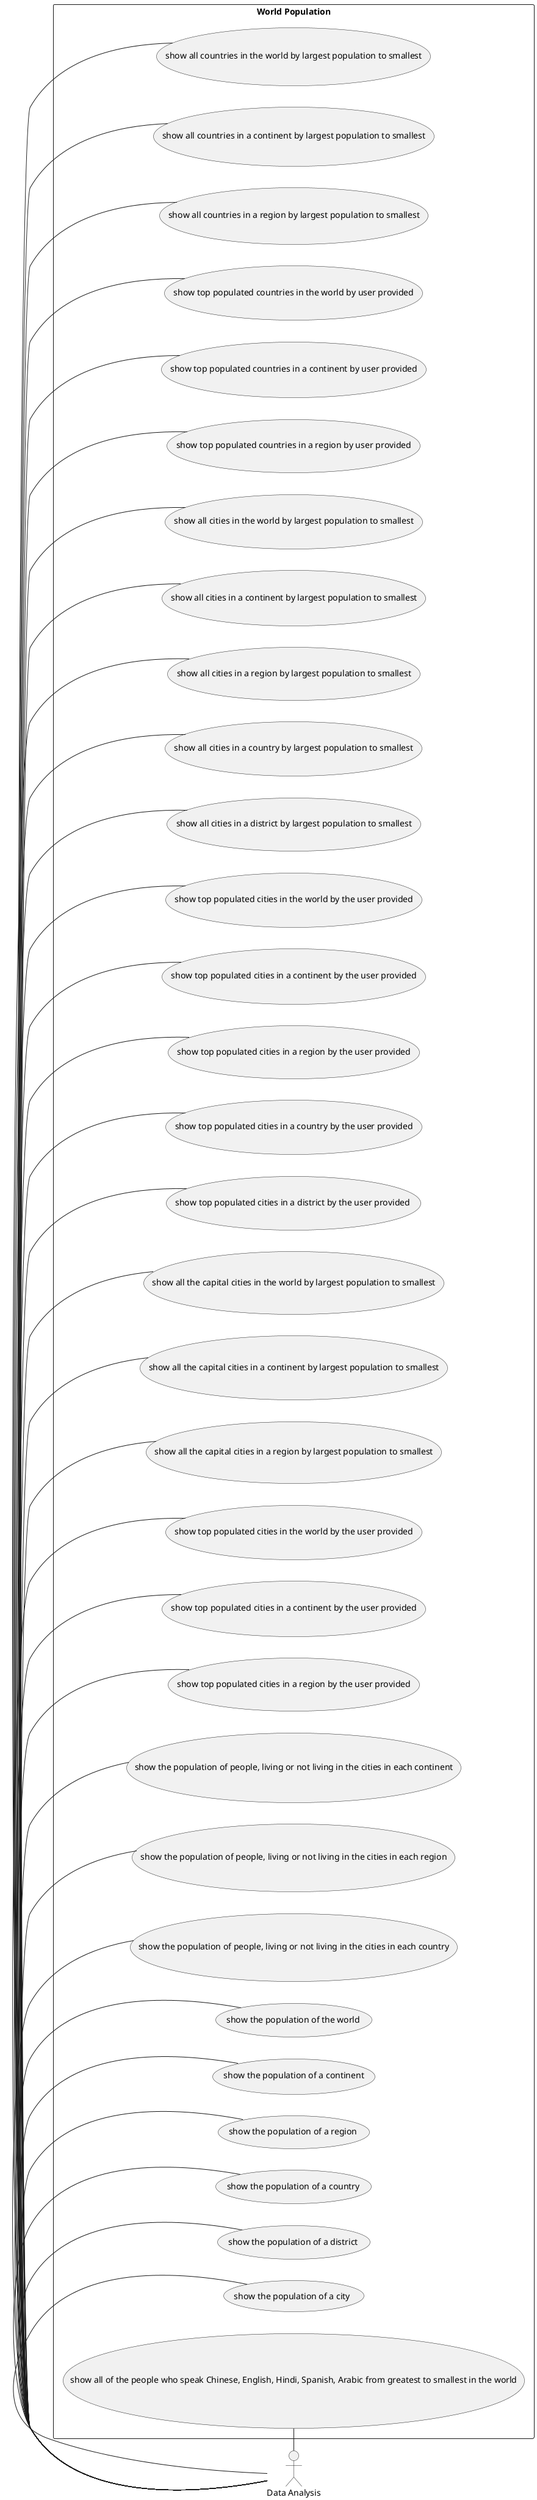 @startuml
left to right direction

actor User as "Data Analysis"

rectangle "World Population" {
   usecase UC1 as "show all countries in the world by largest population to smallest"
   usecase UC2 as "show all countries in a continent by largest population to smallest"
   usecase UC3 as "show all countries in a region by largest population to smallest"
   usecase UC4 as "show top populated countries in the world by user provided"
   usecase UC5 as "show top populated countries in a continent by user provided"
   usecase UC6 as "show top populated countries in a region by user provided"
   usecase UC7 as "show all cities in the world by largest population to smallest"
   usecase UC8 as "show all cities in a continent by largest population to smallest"
   usecase UC9 as "show all cities in a region by largest population to smallest"
   usecase UC10 as "show all cities in a country by largest population to smallest"
   usecase UC11 as "show all cities in a district by largest population to smallest"
   usecase UC12 as "show top populated cities in the world by the user provided"
   usecase UC13 as "show top populated cities in a continent by the user provided"
   usecase UC14 as "show top populated cities in a region by the user provided"
   usecase UC15 as "show top populated cities in a country by the user provided"
   usecase UC16 as "show top populated cities in a district by the user provided "
   usecase UC17 as "show all the capital cities in the world by largest population to smallest"
   usecase UC18 as "show all the capital cities in a continent by largest population to smallest"
   usecase UC19 as "show all the capital cities in a region by largest population to smallest"
   usecase UC20 as "show top populated cities in the world by the user provided"
   usecase UC21 as "show top populated cities in a continent by the user provided"
   usecase UC22 as "show top populated cities in a region by the user provided"
   usecase UC23 as "show the population of people, living or not living in the cities in each continent"
   usecase UC24 as "show the population of people, living or not living in the cities in each region"
   usecase UC25 as "show the population of people, living or not living in the cities in each country"
   usecase UC26 as "show the population of the world"
   usecase UC27 as "show the population of a continent"
   usecase UC28 as "show the population of a region"
   usecase UC29 as "show the population of a country"
   usecase UC30 as "show the population of a district"
   usecase UC31 as "show the population of a city"
   usecase UC32 as "show all of the people who speak Chinese, English, Hindi, Spanish, Arabic from greatest to smallest in the world"

   User -UC1
   User - UC2
   User - UC3
   User - UC4
   User - UC5
   User - UC6
   User - UC7
   User - UC8
   User - UC9
   User - UC10
   User - UC11
   User - UC12
   User - UC13
   User - UC14
   User - UC15
   User - UC16
   User - UC17
   User - UC18
   User - UC19
   User - UC20
   User - UC21
   User - UC22
   User - UC23
   User - UC24
   User - UC25
   User - UC26
   User - UC27
   User - UC28
   User - UC29
   User - UC30
   User - UC31
   User - UC32

   }

@enduml

